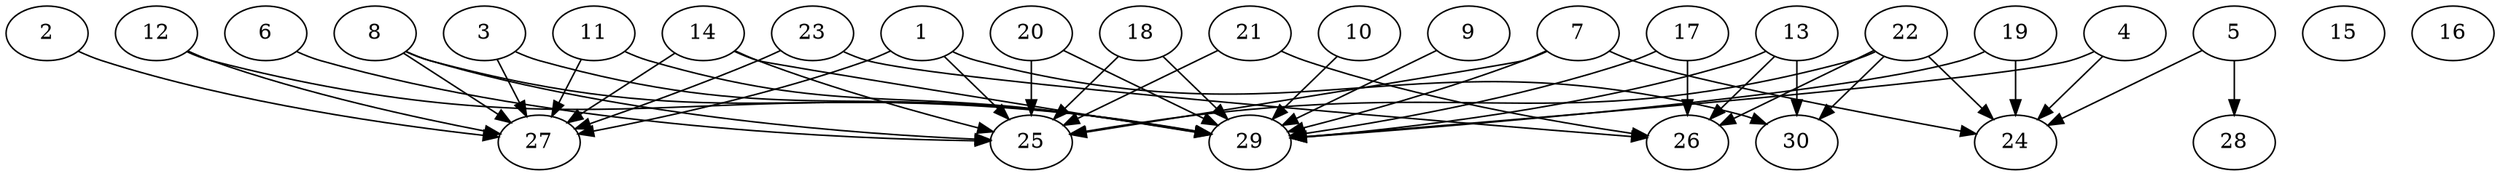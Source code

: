 // DAG automatically generated by daggen at Thu Oct  3 14:04:17 2019
// ./daggen --dot -n 30 --ccr 0.3 --fat 0.9 --regular 0.7 --density 0.6 --mindata 5242880 --maxdata 52428800 
digraph G {
  1 [size="17537707", alpha="0.13", expect_size="5261312"] 
  1 -> 25 [size ="5261312"]
  1 -> 27 [size ="5261312"]
  1 -> 30 [size ="5261312"]
  2 [size="62071467", alpha="0.06", expect_size="18621440"] 
  2 -> 27 [size ="18621440"]
  3 [size="85326507", alpha="0.19", expect_size="25597952"] 
  3 -> 27 [size ="25597952"]
  3 -> 29 [size ="25597952"]
  4 [size="119545173", alpha="0.14", expect_size="35863552"] 
  4 -> 24 [size ="35863552"]
  4 -> 29 [size ="35863552"]
  5 [size="132256427", alpha="0.14", expect_size="39676928"] 
  5 -> 24 [size ="39676928"]
  5 -> 28 [size ="39676928"]
  6 [size="93361493", alpha="0.06", expect_size="28008448"] 
  6 -> 25 [size ="28008448"]
  7 [size="64703147", alpha="0.08", expect_size="19410944"] 
  7 -> 24 [size ="19410944"]
  7 -> 25 [size ="19410944"]
  7 -> 29 [size ="19410944"]
  8 [size="126825813", alpha="0.06", expect_size="38047744"] 
  8 -> 25 [size ="38047744"]
  8 -> 27 [size ="38047744"]
  8 -> 29 [size ="38047744"]
  9 [size="25367893", alpha="0.11", expect_size="7610368"] 
  9 -> 29 [size ="7610368"]
  10 [size="117043200", alpha="0.04", expect_size="35112960"] 
  10 -> 29 [size ="35112960"]
  11 [size="63122773", alpha="0.02", expect_size="18936832"] 
  11 -> 27 [size ="18936832"]
  11 -> 29 [size ="18936832"]
  12 [size="162959360", alpha="0.12", expect_size="48887808"] 
  12 -> 27 [size ="48887808"]
  12 -> 29 [size ="48887808"]
  13 [size="49104213", alpha="0.06", expect_size="14731264"] 
  13 -> 26 [size ="14731264"]
  13 -> 29 [size ="14731264"]
  13 -> 30 [size ="14731264"]
  14 [size="42093227", alpha="0.03", expect_size="12627968"] 
  14 -> 25 [size ="12627968"]
  14 -> 27 [size ="12627968"]
  14 -> 29 [size ="12627968"]
  15 [size="150920533", alpha="0.18", expect_size="45276160"] 
  16 [size="106158080", alpha="0.09", expect_size="31847424"] 
  17 [size="156962133", alpha="0.03", expect_size="47088640"] 
  17 -> 26 [size ="47088640"]
  17 -> 29 [size ="47088640"]
  18 [size="64948907", alpha="0.10", expect_size="19484672"] 
  18 -> 25 [size ="19484672"]
  18 -> 29 [size ="19484672"]
  19 [size="108482560", alpha="0.08", expect_size="32544768"] 
  19 -> 24 [size ="32544768"]
  19 -> 29 [size ="32544768"]
  20 [size="35348480", alpha="0.05", expect_size="10604544"] 
  20 -> 25 [size ="10604544"]
  20 -> 29 [size ="10604544"]
  21 [size="70440960", alpha="0.02", expect_size="21132288"] 
  21 -> 25 [size ="21132288"]
  21 -> 26 [size ="21132288"]
  22 [size="86449493", alpha="0.05", expect_size="25934848"] 
  22 -> 24 [size ="25934848"]
  22 -> 25 [size ="25934848"]
  22 -> 26 [size ="25934848"]
  22 -> 30 [size ="25934848"]
  23 [size="24934400", alpha="0.16", expect_size="7480320"] 
  23 -> 26 [size ="7480320"]
  23 -> 27 [size ="7480320"]
  24 [size="69963093", alpha="0.01", expect_size="20988928"] 
  25 [size="90327040", alpha="0.20", expect_size="27098112"] 
  26 [size="77144747", alpha="0.09", expect_size="23143424"] 
  27 [size="151077547", alpha="0.03", expect_size="45323264"] 
  28 [size="170929493", alpha="0.12", expect_size="51278848"] 
  29 [size="91767467", alpha="0.01", expect_size="27530240"] 
  30 [size="153043627", alpha="0.04", expect_size="45913088"] 
}
